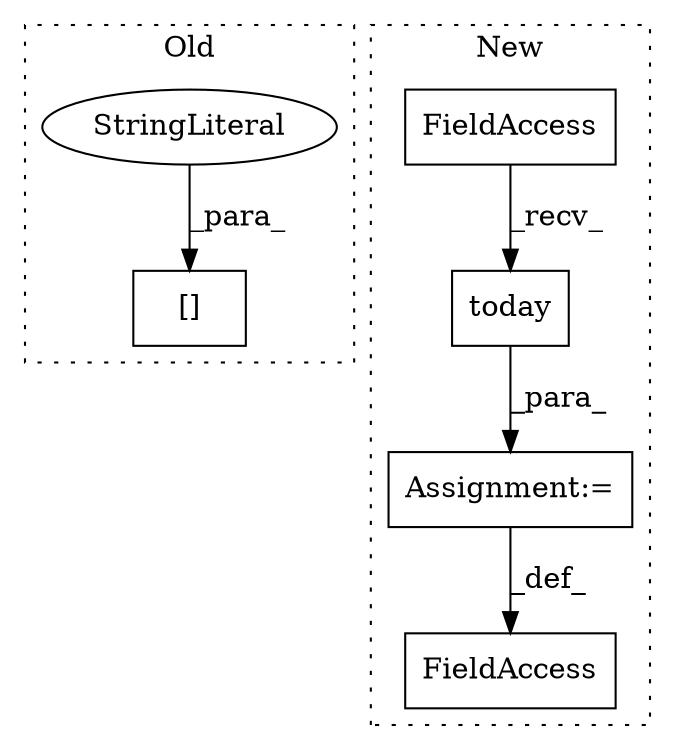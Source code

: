 digraph G {
subgraph cluster0 {
1 [label="[]" a="2" s="448,469" l="4,1" shape="box"];
5 [label="StringLiteral" a="45" s="452" l="17" shape="ellipse"];
label = "Old";
style="dotted";
}
subgraph cluster1 {
2 [label="today" a="32" s="345" l="7" shape="box"];
3 [label="FieldAccess" a="22" s="340" l="4" shape="box"];
4 [label="Assignment:=" a="7" s="363" l="1" shape="box"];
6 [label="FieldAccess" a="22" s="397" l="7" shape="box"];
label = "New";
style="dotted";
}
2 -> 4 [label="_para_"];
3 -> 2 [label="_recv_"];
4 -> 6 [label="_def_"];
5 -> 1 [label="_para_"];
}